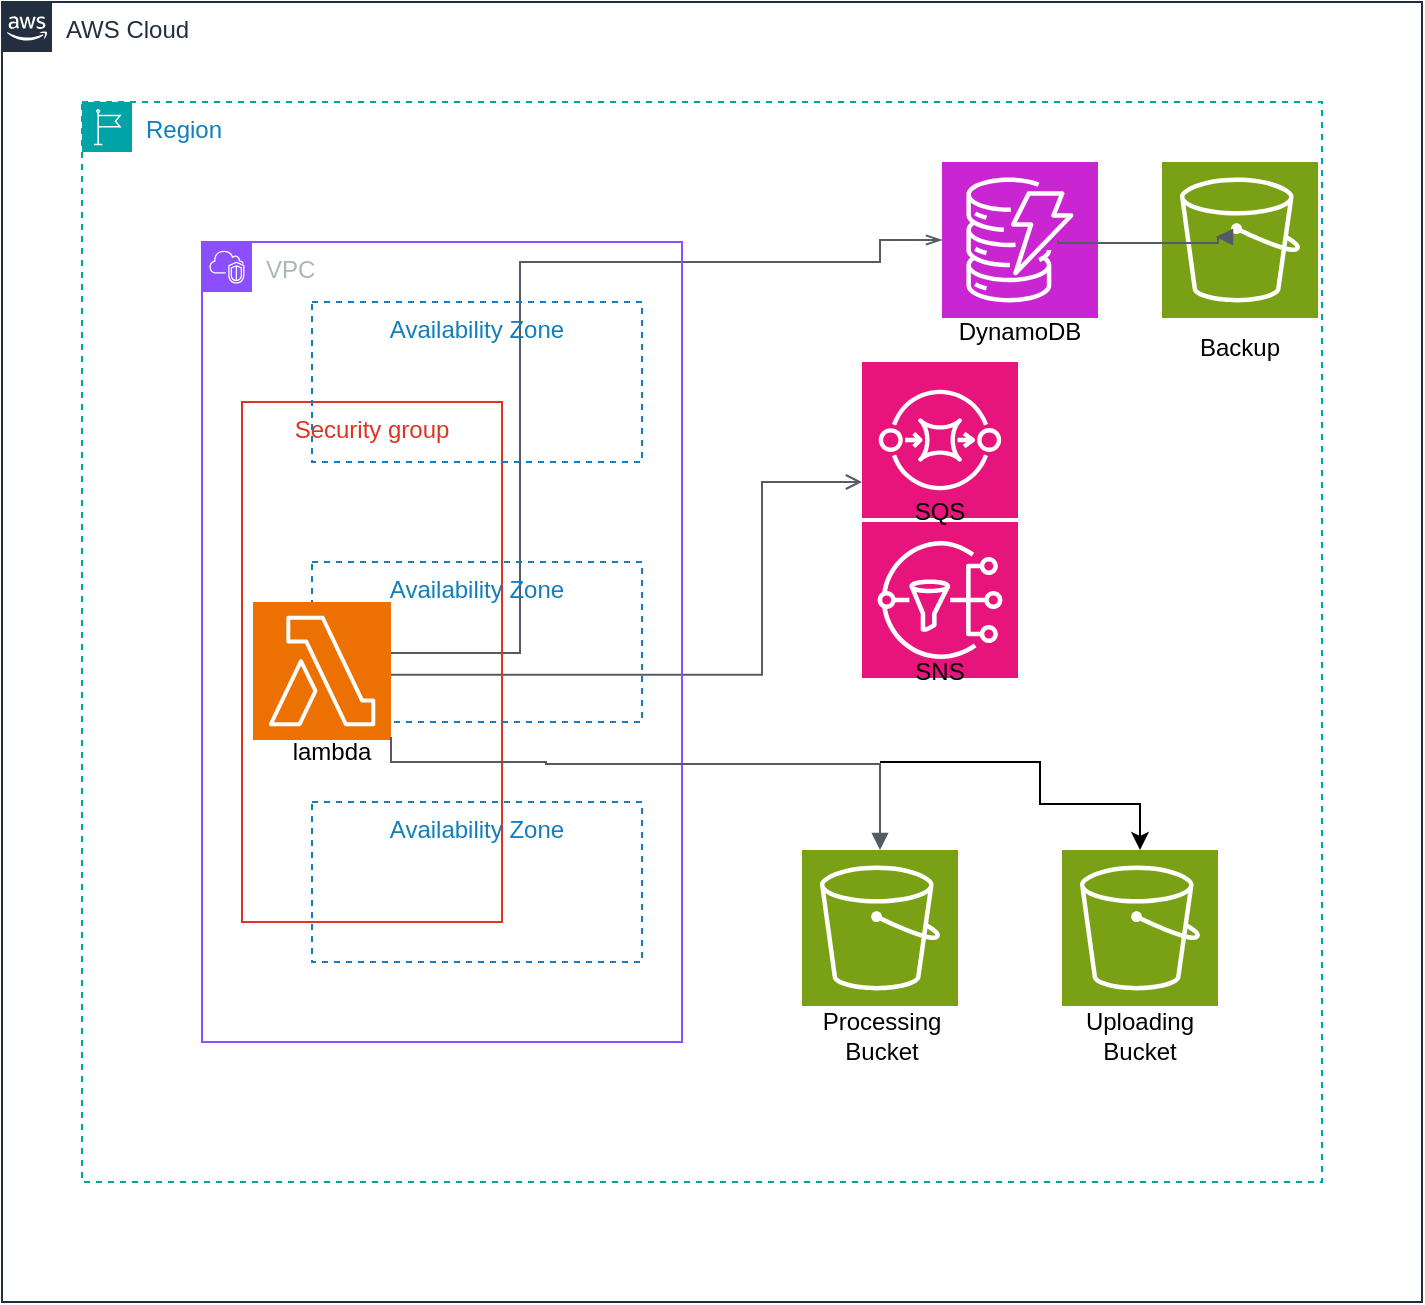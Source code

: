 <mxfile version="22.1.16" type="github">
  <diagram name="第 1 页" id="IOd2_muNqWW3QxBtja1J">
    <mxGraphModel dx="1626" dy="751" grid="1" gridSize="10" guides="1" tooltips="1" connect="1" arrows="1" fold="1" page="1" pageScale="1" pageWidth="827" pageHeight="1169" math="0" shadow="0">
      <root>
        <mxCell id="0" />
        <mxCell id="1" parent="0" />
        <mxCell id="vuf77pYR_yUw86RYW1k2-1" value="AWS Cloud" style="points=[[0,0],[0.25,0],[0.5,0],[0.75,0],[1,0],[1,0.25],[1,0.5],[1,0.75],[1,1],[0.75,1],[0.5,1],[0.25,1],[0,1],[0,0.75],[0,0.5],[0,0.25]];outlineConnect=0;gradientColor=none;html=1;whiteSpace=wrap;fontSize=12;fontStyle=0;container=1;pointerEvents=0;collapsible=0;recursiveResize=0;shape=mxgraph.aws4.group;grIcon=mxgraph.aws4.group_aws_cloud_alt;strokeColor=#232F3E;fillColor=none;verticalAlign=top;align=left;spacingLeft=30;fontColor=#232F3E;dashed=0;" vertex="1" parent="1">
          <mxGeometry x="120" y="160" width="710" height="650" as="geometry" />
        </mxCell>
        <mxCell id="vuf77pYR_yUw86RYW1k2-2" value="Region" style="points=[[0,0],[0.25,0],[0.5,0],[0.75,0],[1,0],[1,0.25],[1,0.5],[1,0.75],[1,1],[0.75,1],[0.5,1],[0.25,1],[0,1],[0,0.75],[0,0.5],[0,0.25]];outlineConnect=0;gradientColor=none;html=1;whiteSpace=wrap;fontSize=12;fontStyle=0;container=1;pointerEvents=0;collapsible=0;recursiveResize=0;shape=mxgraph.aws4.group;grIcon=mxgraph.aws4.group_region;strokeColor=#00A4A6;fillColor=none;verticalAlign=top;align=left;spacingLeft=30;fontColor=#147EBA;dashed=1;" vertex="1" parent="1">
          <mxGeometry x="160" y="210" width="620" height="540" as="geometry" />
        </mxCell>
        <mxCell id="vuf77pYR_yUw86RYW1k2-4" value="" style="sketch=0;points=[[0,0,0],[0.25,0,0],[0.5,0,0],[0.75,0,0],[1,0,0],[0,1,0],[0.25,1,0],[0.5,1,0],[0.75,1,0],[1,1,0],[0,0.25,0],[0,0.5,0],[0,0.75,0],[1,0.25,0],[1,0.5,0],[1,0.75,0]];outlineConnect=0;fontColor=#232F3E;fillColor=#C925D1;strokeColor=#ffffff;dashed=0;verticalLabelPosition=bottom;verticalAlign=top;align=center;html=1;fontSize=12;fontStyle=0;aspect=fixed;shape=mxgraph.aws4.resourceIcon;resIcon=mxgraph.aws4.dynamodb;" vertex="1" parent="vuf77pYR_yUw86RYW1k2-2">
          <mxGeometry x="430" y="30" width="78" height="78" as="geometry" />
        </mxCell>
        <mxCell id="vuf77pYR_yUw86RYW1k2-5" value="" style="sketch=0;points=[[0,0,0],[0.25,0,0],[0.5,0,0],[0.75,0,0],[1,0,0],[0,1,0],[0.25,1,0],[0.5,1,0],[0.75,1,0],[1,1,0],[0,0.25,0],[0,0.5,0],[0,0.75,0],[1,0.25,0],[1,0.5,0],[1,0.75,0]];outlineConnect=0;fontColor=#232F3E;fillColor=#7AA116;strokeColor=#ffffff;dashed=0;verticalLabelPosition=bottom;verticalAlign=top;align=center;html=1;fontSize=12;fontStyle=0;aspect=fixed;shape=mxgraph.aws4.resourceIcon;resIcon=mxgraph.aws4.s3;" vertex="1" parent="vuf77pYR_yUw86RYW1k2-2">
          <mxGeometry x="360" y="374" width="78" height="78" as="geometry" />
        </mxCell>
        <mxCell id="vuf77pYR_yUw86RYW1k2-6" value="" style="sketch=0;points=[[0,0,0],[0.25,0,0],[0.5,0,0],[0.75,0,0],[1,0,0],[0,1,0],[0.25,1,0],[0.5,1,0],[0.75,1,0],[1,1,0],[0,0.25,0],[0,0.5,0],[0,0.75,0],[1,0.25,0],[1,0.5,0],[1,0.75,0]];outlineConnect=0;fontColor=#232F3E;fillColor=#7AA116;strokeColor=#ffffff;dashed=0;verticalLabelPosition=bottom;verticalAlign=top;align=center;html=1;fontSize=12;fontStyle=0;aspect=fixed;shape=mxgraph.aws4.resourceIcon;resIcon=mxgraph.aws4.s3;" vertex="1" parent="vuf77pYR_yUw86RYW1k2-2">
          <mxGeometry x="490" y="374" width="78" height="78" as="geometry" />
        </mxCell>
        <mxCell id="vuf77pYR_yUw86RYW1k2-7" value="" style="sketch=0;points=[[0,0,0],[0.25,0,0],[0.5,0,0],[0.75,0,0],[1,0,0],[0,1,0],[0.25,1,0],[0.5,1,0],[0.75,1,0],[1,1,0],[0,0.25,0],[0,0.5,0],[0,0.75,0],[1,0.25,0],[1,0.5,0],[1,0.75,0]];outlineConnect=0;fontColor=#232F3E;fillColor=#E7157B;strokeColor=#ffffff;dashed=0;verticalLabelPosition=bottom;verticalAlign=top;align=center;html=1;fontSize=12;fontStyle=0;aspect=fixed;shape=mxgraph.aws4.resourceIcon;resIcon=mxgraph.aws4.sqs;" vertex="1" parent="vuf77pYR_yUw86RYW1k2-2">
          <mxGeometry x="390" y="130" width="78" height="78" as="geometry" />
        </mxCell>
        <mxCell id="vuf77pYR_yUw86RYW1k2-8" value="" style="sketch=0;points=[[0,0,0],[0.25,0,0],[0.5,0,0],[0.75,0,0],[1,0,0],[0,1,0],[0.25,1,0],[0.5,1,0],[0.75,1,0],[1,1,0],[0,0.25,0],[0,0.5,0],[0,0.75,0],[1,0.25,0],[1,0.5,0],[1,0.75,0]];outlineConnect=0;fontColor=#232F3E;fillColor=#E7157B;strokeColor=#ffffff;dashed=0;verticalLabelPosition=bottom;verticalAlign=top;align=center;html=1;fontSize=12;fontStyle=0;aspect=fixed;shape=mxgraph.aws4.resourceIcon;resIcon=mxgraph.aws4.sns;" vertex="1" parent="vuf77pYR_yUw86RYW1k2-2">
          <mxGeometry x="390" y="210" width="78" height="78" as="geometry" />
        </mxCell>
        <mxCell id="vuf77pYR_yUw86RYW1k2-15" value="DynamoDB" style="text;strokeColor=none;align=center;fillColor=none;html=1;verticalAlign=middle;whiteSpace=wrap;rounded=0;" vertex="1" parent="vuf77pYR_yUw86RYW1k2-2">
          <mxGeometry x="439" y="100" width="60" height="30" as="geometry" />
        </mxCell>
        <mxCell id="vuf77pYR_yUw86RYW1k2-16" value="SQS" style="text;strokeColor=none;align=center;fillColor=none;html=1;verticalAlign=middle;whiteSpace=wrap;rounded=0;" vertex="1" parent="vuf77pYR_yUw86RYW1k2-2">
          <mxGeometry x="399" y="190" width="60" height="30" as="geometry" />
        </mxCell>
        <mxCell id="vuf77pYR_yUw86RYW1k2-26" style="edgeStyle=orthogonalEdgeStyle;rounded=0;orthogonalLoop=1;jettySize=auto;html=1;" edge="1" parent="vuf77pYR_yUw86RYW1k2-2" target="vuf77pYR_yUw86RYW1k2-6">
          <mxGeometry relative="1" as="geometry">
            <mxPoint x="399" y="330" as="sourcePoint" />
            <Array as="points">
              <mxPoint x="399" y="330" />
              <mxPoint x="479" y="330" />
              <mxPoint x="479" y="351" />
              <mxPoint x="529" y="351" />
            </Array>
          </mxGeometry>
        </mxCell>
        <mxCell id="vuf77pYR_yUw86RYW1k2-17" value="SNS" style="text;strokeColor=none;align=center;fillColor=none;html=1;verticalAlign=middle;whiteSpace=wrap;rounded=0;" vertex="1" parent="vuf77pYR_yUw86RYW1k2-2">
          <mxGeometry x="399" y="270" width="60" height="30" as="geometry" />
        </mxCell>
        <mxCell id="vuf77pYR_yUw86RYW1k2-18" value="Processing Bucket" style="text;strokeColor=none;align=center;fillColor=none;html=1;verticalAlign=middle;whiteSpace=wrap;rounded=0;" vertex="1" parent="vuf77pYR_yUw86RYW1k2-2">
          <mxGeometry x="370" y="452" width="60" height="30" as="geometry" />
        </mxCell>
        <mxCell id="vuf77pYR_yUw86RYW1k2-19" value="Uploading Bucket" style="text;strokeColor=none;align=center;fillColor=none;html=1;verticalAlign=middle;whiteSpace=wrap;rounded=0;" vertex="1" parent="vuf77pYR_yUw86RYW1k2-2">
          <mxGeometry x="499" y="452" width="60" height="30" as="geometry" />
        </mxCell>
        <mxCell id="vuf77pYR_yUw86RYW1k2-22" value="" style="edgeStyle=orthogonalEdgeStyle;html=1;endArrow=openThin;elbow=vertical;startArrow=none;endFill=0;strokeColor=#545B64;rounded=0;" edge="1" parent="vuf77pYR_yUw86RYW1k2-2" target="vuf77pYR_yUw86RYW1k2-4">
          <mxGeometry width="100" relative="1" as="geometry">
            <mxPoint x="128.5" y="275.5" as="sourcePoint" />
            <mxPoint x="399" y="90" as="targetPoint" />
            <Array as="points">
              <mxPoint x="219" y="276" />
              <mxPoint x="219" y="80" />
              <mxPoint x="399" y="80" />
              <mxPoint x="399" y="69" />
            </Array>
          </mxGeometry>
        </mxCell>
        <mxCell id="vuf77pYR_yUw86RYW1k2-23" value="" style="edgeStyle=orthogonalEdgeStyle;html=1;endArrow=open;elbow=vertical;startArrow=none;endFill=0;strokeColor=#545B64;rounded=0;exitX=1;exitY=0.75;exitDx=0;exitDy=0;exitPerimeter=0;" edge="1" parent="vuf77pYR_yUw86RYW1k2-2" target="vuf77pYR_yUw86RYW1k2-7">
          <mxGeometry width="100" relative="1" as="geometry">
            <mxPoint x="150" y="286.35" as="sourcePoint" />
            <mxPoint x="416.5" y="253.6" as="targetPoint" />
            <Array as="points">
              <mxPoint x="340" y="286" />
              <mxPoint x="340" y="190" />
            </Array>
          </mxGeometry>
        </mxCell>
        <mxCell id="vuf77pYR_yUw86RYW1k2-27" value="" style="sketch=0;points=[[0,0,0],[0.25,0,0],[0.5,0,0],[0.75,0,0],[1,0,0],[0,1,0],[0.25,1,0],[0.5,1,0],[0.75,1,0],[1,1,0],[0,0.25,0],[0,0.5,0],[0,0.75,0],[1,0.25,0],[1,0.5,0],[1,0.75,0]];outlineConnect=0;fontColor=#232F3E;fillColor=#7AA116;strokeColor=#ffffff;dashed=0;verticalLabelPosition=bottom;verticalAlign=top;align=center;html=1;fontSize=12;fontStyle=0;aspect=fixed;shape=mxgraph.aws4.resourceIcon;resIcon=mxgraph.aws4.s3;" vertex="1" parent="vuf77pYR_yUw86RYW1k2-2">
          <mxGeometry x="540" y="30" width="78" height="78" as="geometry" />
        </mxCell>
        <mxCell id="vuf77pYR_yUw86RYW1k2-28" value="" style="edgeStyle=orthogonalEdgeStyle;html=1;endArrow=block;elbow=vertical;startArrow=none;endFill=1;strokeColor=#545B64;rounded=0;" edge="1" parent="vuf77pYR_yUw86RYW1k2-2">
          <mxGeometry width="100" relative="1" as="geometry">
            <mxPoint x="488" y="69.5" as="sourcePoint" />
            <mxPoint x="567" y="67.5" as="targetPoint" />
            <Array as="points">
              <mxPoint x="488" y="70.5" />
              <mxPoint x="568" y="70.5" />
            </Array>
          </mxGeometry>
        </mxCell>
        <mxCell id="vuf77pYR_yUw86RYW1k2-29" value="Backup" style="text;strokeColor=none;align=center;fillColor=none;html=1;verticalAlign=middle;whiteSpace=wrap;rounded=0;" vertex="1" parent="vuf77pYR_yUw86RYW1k2-2">
          <mxGeometry x="549" y="108" width="60" height="30" as="geometry" />
        </mxCell>
        <mxCell id="vuf77pYR_yUw86RYW1k2-3" value="VPC" style="points=[[0,0],[0.25,0],[0.5,0],[0.75,0],[1,0],[1,0.25],[1,0.5],[1,0.75],[1,1],[0.75,1],[0.5,1],[0.25,1],[0,1],[0,0.75],[0,0.5],[0,0.25]];outlineConnect=0;gradientColor=none;html=1;whiteSpace=wrap;fontSize=12;fontStyle=0;container=1;pointerEvents=0;collapsible=0;recursiveResize=0;shape=mxgraph.aws4.group;grIcon=mxgraph.aws4.group_vpc2;strokeColor=#8C4FFF;fillColor=none;verticalAlign=top;align=left;spacingLeft=30;fontColor=#AAB7B8;dashed=0;" vertex="1" parent="1">
          <mxGeometry x="220" y="280" width="240" height="400" as="geometry" />
        </mxCell>
        <mxCell id="vuf77pYR_yUw86RYW1k2-10" value="Security group" style="fillColor=none;strokeColor=#DD3522;verticalAlign=top;fontStyle=0;fontColor=#DD3522;whiteSpace=wrap;html=1;" vertex="1" parent="vuf77pYR_yUw86RYW1k2-3">
          <mxGeometry x="20" y="80" width="130" height="260" as="geometry" />
        </mxCell>
        <mxCell id="vuf77pYR_yUw86RYW1k2-11" value="Availability Zone" style="fillColor=none;strokeColor=#147EBA;dashed=1;verticalAlign=top;fontStyle=0;fontColor=#147EBA;whiteSpace=wrap;html=1;" vertex="1" parent="vuf77pYR_yUw86RYW1k2-3">
          <mxGeometry x="55" y="30" width="165" height="80" as="geometry" />
        </mxCell>
        <mxCell id="vuf77pYR_yUw86RYW1k2-12" value="Availability Zone" style="fillColor=none;strokeColor=#147EBA;dashed=1;verticalAlign=top;fontStyle=0;fontColor=#147EBA;whiteSpace=wrap;html=1;" vertex="1" parent="vuf77pYR_yUw86RYW1k2-3">
          <mxGeometry x="55" y="160" width="165" height="80" as="geometry" />
        </mxCell>
        <mxCell id="vuf77pYR_yUw86RYW1k2-13" value="Availability Zone" style="fillColor=none;strokeColor=#147EBA;dashed=1;verticalAlign=top;fontStyle=0;fontColor=#147EBA;whiteSpace=wrap;html=1;" vertex="1" parent="vuf77pYR_yUw86RYW1k2-3">
          <mxGeometry x="55" y="280" width="165" height="80" as="geometry" />
        </mxCell>
        <mxCell id="vuf77pYR_yUw86RYW1k2-9" value="" style="sketch=0;points=[[0,0,0],[0.25,0,0],[0.5,0,0],[0.75,0,0],[1,0,0],[0,1,0],[0.25,1,0],[0.5,1,0],[0.75,1,0],[1,1,0],[0,0.25,0],[0,0.5,0],[0,0.75,0],[1,0.25,0],[1,0.5,0],[1,0.75,0]];outlineConnect=0;fontColor=#232F3E;fillColor=#ED7100;strokeColor=#ffffff;dashed=0;verticalLabelPosition=bottom;verticalAlign=top;align=center;html=1;fontSize=12;fontStyle=0;aspect=fixed;shape=mxgraph.aws4.resourceIcon;resIcon=mxgraph.aws4.lambda;" vertex="1" parent="vuf77pYR_yUw86RYW1k2-3">
          <mxGeometry x="25.5" y="180" width="69" height="69" as="geometry" />
        </mxCell>
        <mxCell id="vuf77pYR_yUw86RYW1k2-20" value="lambda" style="text;strokeColor=none;align=center;fillColor=none;html=1;verticalAlign=middle;whiteSpace=wrap;rounded=0;" vertex="1" parent="vuf77pYR_yUw86RYW1k2-3">
          <mxGeometry x="34.5" y="240" width="60" height="30" as="geometry" />
        </mxCell>
        <mxCell id="vuf77pYR_yUw86RYW1k2-25" value="" style="edgeStyle=orthogonalEdgeStyle;html=1;endArrow=block;elbow=vertical;startArrow=none;endFill=1;strokeColor=#545B64;rounded=0;exitX=1;exitY=0.25;exitDx=0;exitDy=0;" edge="1" parent="1" source="vuf77pYR_yUw86RYW1k2-20" target="vuf77pYR_yUw86RYW1k2-5">
          <mxGeometry width="100" relative="1" as="geometry">
            <mxPoint x="370" y="540" as="sourcePoint" />
            <mxPoint x="470" y="540" as="targetPoint" />
            <Array as="points">
              <mxPoint x="315" y="540" />
              <mxPoint x="392" y="540" />
              <mxPoint x="392" y="541" />
              <mxPoint x="559" y="541" />
            </Array>
          </mxGeometry>
        </mxCell>
      </root>
    </mxGraphModel>
  </diagram>
</mxfile>
